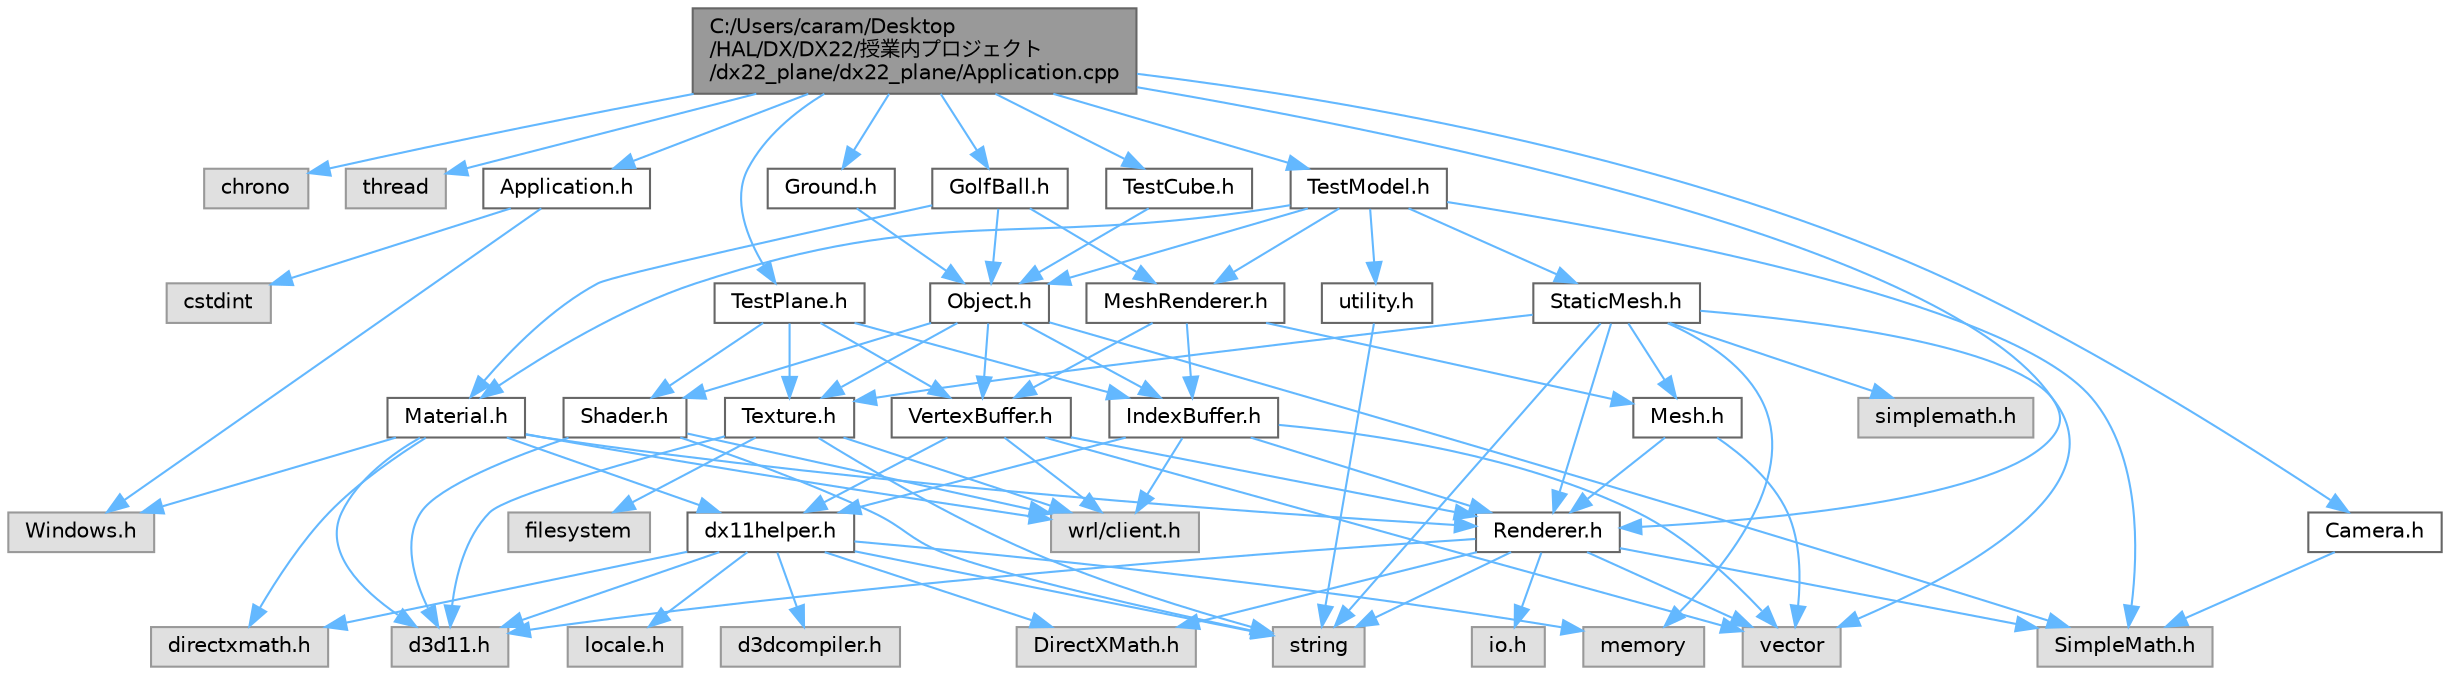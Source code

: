 digraph "C:/Users/caram/Desktop/HAL/DX/DX22/授業内プロジェクト/dx22_plane/dx22_plane/Application.cpp"
{
 // LATEX_PDF_SIZE
  bgcolor="transparent";
  edge [fontname=Helvetica,fontsize=10,labelfontname=Helvetica,labelfontsize=10];
  node [fontname=Helvetica,fontsize=10,shape=box,height=0.2,width=0.4];
  Node1 [id="Node000001",label="C:/Users/caram/Desktop\l/HAL/DX/DX22/授業内プロジェクト\l/dx22_plane/dx22_plane/Application.cpp",height=0.2,width=0.4,color="gray40", fillcolor="grey60", style="filled", fontcolor="black",tooltip=" "];
  Node1 -> Node2 [id="edge1_Node000001_Node000002",color="steelblue1",style="solid",tooltip=" "];
  Node2 [id="Node000002",label="chrono",height=0.2,width=0.4,color="grey60", fillcolor="#E0E0E0", style="filled",tooltip=" "];
  Node1 -> Node3 [id="edge2_Node000001_Node000003",color="steelblue1",style="solid",tooltip=" "];
  Node3 [id="Node000003",label="thread",height=0.2,width=0.4,color="grey60", fillcolor="#E0E0E0", style="filled",tooltip=" "];
  Node1 -> Node4 [id="edge3_Node000001_Node000004",color="steelblue1",style="solid",tooltip=" "];
  Node4 [id="Node000004",label="Application.h",height=0.2,width=0.4,color="grey40", fillcolor="white", style="filled",URL="$_application_8h.html",tooltip=" "];
  Node4 -> Node5 [id="edge4_Node000004_Node000005",color="steelblue1",style="solid",tooltip=" "];
  Node5 [id="Node000005",label="Windows.h",height=0.2,width=0.4,color="grey60", fillcolor="#E0E0E0", style="filled",tooltip=" "];
  Node4 -> Node6 [id="edge5_Node000004_Node000006",color="steelblue1",style="solid",tooltip=" "];
  Node6 [id="Node000006",label="cstdint",height=0.2,width=0.4,color="grey60", fillcolor="#E0E0E0", style="filled",tooltip=" "];
  Node1 -> Node7 [id="edge6_Node000001_Node000007",color="steelblue1",style="solid",tooltip=" "];
  Node7 [id="Node000007",label="Renderer.h",height=0.2,width=0.4,color="grey40", fillcolor="white", style="filled",URL="$_renderer_8h.html",tooltip=" "];
  Node7 -> Node8 [id="edge7_Node000007_Node000008",color="steelblue1",style="solid",tooltip=" "];
  Node8 [id="Node000008",label="d3d11.h",height=0.2,width=0.4,color="grey60", fillcolor="#E0E0E0", style="filled",tooltip=" "];
  Node7 -> Node9 [id="edge8_Node000007_Node000009",color="steelblue1",style="solid",tooltip=" "];
  Node9 [id="Node000009",label="DirectXMath.h",height=0.2,width=0.4,color="grey60", fillcolor="#E0E0E0", style="filled",tooltip=" "];
  Node7 -> Node10 [id="edge9_Node000007_Node000010",color="steelblue1",style="solid",tooltip=" "];
  Node10 [id="Node000010",label="SimpleMath.h",height=0.2,width=0.4,color="grey60", fillcolor="#E0E0E0", style="filled",tooltip=" "];
  Node7 -> Node11 [id="edge10_Node000007_Node000011",color="steelblue1",style="solid",tooltip=" "];
  Node11 [id="Node000011",label="io.h",height=0.2,width=0.4,color="grey60", fillcolor="#E0E0E0", style="filled",tooltip=" "];
  Node7 -> Node12 [id="edge11_Node000007_Node000012",color="steelblue1",style="solid",tooltip=" "];
  Node12 [id="Node000012",label="string",height=0.2,width=0.4,color="grey60", fillcolor="#E0E0E0", style="filled",tooltip=" "];
  Node7 -> Node13 [id="edge12_Node000007_Node000013",color="steelblue1",style="solid",tooltip=" "];
  Node13 [id="Node000013",label="vector",height=0.2,width=0.4,color="grey60", fillcolor="#E0E0E0", style="filled",tooltip=" "];
  Node1 -> Node14 [id="edge13_Node000001_Node000014",color="steelblue1",style="solid",tooltip=" "];
  Node14 [id="Node000014",label="Camera.h",height=0.2,width=0.4,color="grey40", fillcolor="white", style="filled",URL="$_camera_8h.html",tooltip=" "];
  Node14 -> Node10 [id="edge14_Node000014_Node000010",color="steelblue1",style="solid",tooltip=" "];
  Node1 -> Node15 [id="edge15_Node000001_Node000015",color="steelblue1",style="solid",tooltip=" "];
  Node15 [id="Node000015",label="TestPlane.h",height=0.2,width=0.4,color="grey40", fillcolor="white", style="filled",URL="$_test_plane_8h.html",tooltip=" "];
  Node15 -> Node16 [id="edge16_Node000015_Node000016",color="steelblue1",style="solid",tooltip=" "];
  Node16 [id="Node000016",label="VertexBuffer.h",height=0.2,width=0.4,color="grey40", fillcolor="white", style="filled",URL="$_vertex_buffer_8h.html",tooltip=" "];
  Node16 -> Node13 [id="edge17_Node000016_Node000013",color="steelblue1",style="solid",tooltip=" "];
  Node16 -> Node17 [id="edge18_Node000016_Node000017",color="steelblue1",style="solid",tooltip=" "];
  Node17 [id="Node000017",label="wrl/client.h",height=0.2,width=0.4,color="grey60", fillcolor="#E0E0E0", style="filled",tooltip=" "];
  Node16 -> Node18 [id="edge19_Node000016_Node000018",color="steelblue1",style="solid",tooltip=" "];
  Node18 [id="Node000018",label="dx11helper.h",height=0.2,width=0.4,color="grey40", fillcolor="white", style="filled",URL="$dx11helper_8h.html",tooltip=" "];
  Node18 -> Node19 [id="edge20_Node000018_Node000019",color="steelblue1",style="solid",tooltip=" "];
  Node19 [id="Node000019",label="d3dcompiler.h",height=0.2,width=0.4,color="grey60", fillcolor="#E0E0E0", style="filled",tooltip=" "];
  Node18 -> Node20 [id="edge21_Node000018_Node000020",color="steelblue1",style="solid",tooltip=" "];
  Node20 [id="Node000020",label="directxmath.h",height=0.2,width=0.4,color="grey60", fillcolor="#E0E0E0", style="filled",tooltip=" "];
  Node18 -> Node21 [id="edge22_Node000018_Node000021",color="steelblue1",style="solid",tooltip=" "];
  Node21 [id="Node000021",label="locale.h",height=0.2,width=0.4,color="grey60", fillcolor="#E0E0E0", style="filled",tooltip=" "];
  Node18 -> Node8 [id="edge23_Node000018_Node000008",color="steelblue1",style="solid",tooltip=" "];
  Node18 -> Node9 [id="edge24_Node000018_Node000009",color="steelblue1",style="solid",tooltip=" "];
  Node18 -> Node22 [id="edge25_Node000018_Node000022",color="steelblue1",style="solid",tooltip=" "];
  Node22 [id="Node000022",label="memory",height=0.2,width=0.4,color="grey60", fillcolor="#E0E0E0", style="filled",tooltip=" "];
  Node18 -> Node12 [id="edge26_Node000018_Node000012",color="steelblue1",style="solid",tooltip=" "];
  Node16 -> Node7 [id="edge27_Node000016_Node000007",color="steelblue1",style="solid",tooltip=" "];
  Node15 -> Node23 [id="edge28_Node000015_Node000023",color="steelblue1",style="solid",tooltip=" "];
  Node23 [id="Node000023",label="IndexBuffer.h",height=0.2,width=0.4,color="grey40", fillcolor="white", style="filled",URL="$_index_buffer_8h.html",tooltip=" "];
  Node23 -> Node13 [id="edge29_Node000023_Node000013",color="steelblue1",style="solid",tooltip=" "];
  Node23 -> Node17 [id="edge30_Node000023_Node000017",color="steelblue1",style="solid",tooltip=" "];
  Node23 -> Node18 [id="edge31_Node000023_Node000018",color="steelblue1",style="solid",tooltip=" "];
  Node23 -> Node7 [id="edge32_Node000023_Node000007",color="steelblue1",style="solid",tooltip=" "];
  Node15 -> Node24 [id="edge33_Node000015_Node000024",color="steelblue1",style="solid",tooltip=" "];
  Node24 [id="Node000024",label="Shader.h",height=0.2,width=0.4,color="grey40", fillcolor="white", style="filled",URL="$_shader_8h.html",tooltip=" "];
  Node24 -> Node17 [id="edge34_Node000024_Node000017",color="steelblue1",style="solid",tooltip=" "];
  Node24 -> Node12 [id="edge35_Node000024_Node000012",color="steelblue1",style="solid",tooltip=" "];
  Node24 -> Node8 [id="edge36_Node000024_Node000008",color="steelblue1",style="solid",tooltip=" "];
  Node15 -> Node25 [id="edge37_Node000015_Node000025",color="steelblue1",style="solid",tooltip=" "];
  Node25 [id="Node000025",label="Texture.h",height=0.2,width=0.4,color="grey40", fillcolor="white", style="filled",URL="$_texture_8h.html",tooltip=" "];
  Node25 -> Node8 [id="edge38_Node000025_Node000008",color="steelblue1",style="solid",tooltip=" "];
  Node25 -> Node12 [id="edge39_Node000025_Node000012",color="steelblue1",style="solid",tooltip=" "];
  Node25 -> Node17 [id="edge40_Node000025_Node000017",color="steelblue1",style="solid",tooltip=" "];
  Node25 -> Node26 [id="edge41_Node000025_Node000026",color="steelblue1",style="solid",tooltip=" "];
  Node26 [id="Node000026",label="filesystem",height=0.2,width=0.4,color="grey60", fillcolor="#E0E0E0", style="filled",tooltip=" "];
  Node1 -> Node27 [id="edge42_Node000001_Node000027",color="steelblue1",style="solid",tooltip=" "];
  Node27 [id="Node000027",label="TestCube.h",height=0.2,width=0.4,color="grey40", fillcolor="white", style="filled",URL="$_test_cube_8h.html",tooltip=" "];
  Node27 -> Node28 [id="edge43_Node000027_Node000028",color="steelblue1",style="solid",tooltip=" "];
  Node28 [id="Node000028",label="Object.h",height=0.2,width=0.4,color="grey40", fillcolor="white", style="filled",URL="$_object_8h.html",tooltip=" "];
  Node28 -> Node10 [id="edge44_Node000028_Node000010",color="steelblue1",style="solid",tooltip=" "];
  Node28 -> Node16 [id="edge45_Node000028_Node000016",color="steelblue1",style="solid",tooltip=" "];
  Node28 -> Node23 [id="edge46_Node000028_Node000023",color="steelblue1",style="solid",tooltip=" "];
  Node28 -> Node24 [id="edge47_Node000028_Node000024",color="steelblue1",style="solid",tooltip=" "];
  Node28 -> Node25 [id="edge48_Node000028_Node000025",color="steelblue1",style="solid",tooltip=" "];
  Node1 -> Node29 [id="edge49_Node000001_Node000029",color="steelblue1",style="solid",tooltip=" "];
  Node29 [id="Node000029",label="TestModel.h",height=0.2,width=0.4,color="grey40", fillcolor="white", style="filled",URL="$_test_model_8h.html",tooltip=" "];
  Node29 -> Node10 [id="edge50_Node000029_Node000010",color="steelblue1",style="solid",tooltip=" "];
  Node29 -> Node30 [id="edge51_Node000029_Node000030",color="steelblue1",style="solid",tooltip=" "];
  Node30 [id="Node000030",label="MeshRenderer.h",height=0.2,width=0.4,color="grey40", fillcolor="white", style="filled",URL="$_mesh_renderer_8h.html",tooltip=" "];
  Node30 -> Node16 [id="edge52_Node000030_Node000016",color="steelblue1",style="solid",tooltip=" "];
  Node30 -> Node23 [id="edge53_Node000030_Node000023",color="steelblue1",style="solid",tooltip=" "];
  Node30 -> Node31 [id="edge54_Node000030_Node000031",color="steelblue1",style="solid",tooltip=" "];
  Node31 [id="Node000031",label="Mesh.h",height=0.2,width=0.4,color="grey40", fillcolor="white", style="filled",URL="$_mesh_8h.html",tooltip=" "];
  Node31 -> Node13 [id="edge55_Node000031_Node000013",color="steelblue1",style="solid",tooltip=" "];
  Node31 -> Node7 [id="edge56_Node000031_Node000007",color="steelblue1",style="solid",tooltip=" "];
  Node29 -> Node28 [id="edge57_Node000029_Node000028",color="steelblue1",style="solid",tooltip=" "];
  Node29 -> Node32 [id="edge58_Node000029_Node000032",color="steelblue1",style="solid",tooltip=" "];
  Node32 [id="Node000032",label="StaticMesh.h",height=0.2,width=0.4,color="grey40", fillcolor="white", style="filled",URL="$_static_mesh_8h.html",tooltip=" "];
  Node32 -> Node33 [id="edge59_Node000032_Node000033",color="steelblue1",style="solid",tooltip=" "];
  Node33 [id="Node000033",label="simplemath.h",height=0.2,width=0.4,color="grey60", fillcolor="#E0E0E0", style="filled",tooltip=" "];
  Node32 -> Node12 [id="edge60_Node000032_Node000012",color="steelblue1",style="solid",tooltip=" "];
  Node32 -> Node13 [id="edge61_Node000032_Node000013",color="steelblue1",style="solid",tooltip=" "];
  Node32 -> Node22 [id="edge62_Node000032_Node000022",color="steelblue1",style="solid",tooltip=" "];
  Node32 -> Node25 [id="edge63_Node000032_Node000025",color="steelblue1",style="solid",tooltip=" "];
  Node32 -> Node31 [id="edge64_Node000032_Node000031",color="steelblue1",style="solid",tooltip=" "];
  Node32 -> Node7 [id="edge65_Node000032_Node000007",color="steelblue1",style="solid",tooltip=" "];
  Node29 -> Node34 [id="edge66_Node000029_Node000034",color="steelblue1",style="solid",tooltip=" "];
  Node34 [id="Node000034",label="utility.h",height=0.2,width=0.4,color="grey40", fillcolor="white", style="filled",URL="$utility_8h.html",tooltip=" "];
  Node34 -> Node12 [id="edge67_Node000034_Node000012",color="steelblue1",style="solid",tooltip=" "];
  Node29 -> Node35 [id="edge68_Node000029_Node000035",color="steelblue1",style="solid",tooltip=" "];
  Node35 [id="Node000035",label="Material.h",height=0.2,width=0.4,color="grey40", fillcolor="white", style="filled",URL="$_material_8h.html",tooltip=" "];
  Node35 -> Node5 [id="edge69_Node000035_Node000005",color="steelblue1",style="solid",tooltip=" "];
  Node35 -> Node20 [id="edge70_Node000035_Node000020",color="steelblue1",style="solid",tooltip=" "];
  Node35 -> Node8 [id="edge71_Node000035_Node000008",color="steelblue1",style="solid",tooltip=" "];
  Node35 -> Node17 [id="edge72_Node000035_Node000017",color="steelblue1",style="solid",tooltip=" "];
  Node35 -> Node18 [id="edge73_Node000035_Node000018",color="steelblue1",style="solid",tooltip=" "];
  Node35 -> Node7 [id="edge74_Node000035_Node000007",color="steelblue1",style="solid",tooltip=" "];
  Node1 -> Node36 [id="edge75_Node000001_Node000036",color="steelblue1",style="solid",tooltip=" "];
  Node36 [id="Node000036",label="GolfBall.h",height=0.2,width=0.4,color="grey40", fillcolor="white", style="filled",URL="$_golf_ball_8h.html",tooltip=" "];
  Node36 -> Node28 [id="edge76_Node000036_Node000028",color="steelblue1",style="solid",tooltip=" "];
  Node36 -> Node30 [id="edge77_Node000036_Node000030",color="steelblue1",style="solid",tooltip=" "];
  Node36 -> Node35 [id="edge78_Node000036_Node000035",color="steelblue1",style="solid",tooltip=" "];
  Node1 -> Node37 [id="edge79_Node000001_Node000037",color="steelblue1",style="solid",tooltip=" "];
  Node37 [id="Node000037",label="Ground.h",height=0.2,width=0.4,color="grey40", fillcolor="white", style="filled",URL="$_ground_8h.html",tooltip=" "];
  Node37 -> Node28 [id="edge80_Node000037_Node000028",color="steelblue1",style="solid",tooltip=" "];
}
